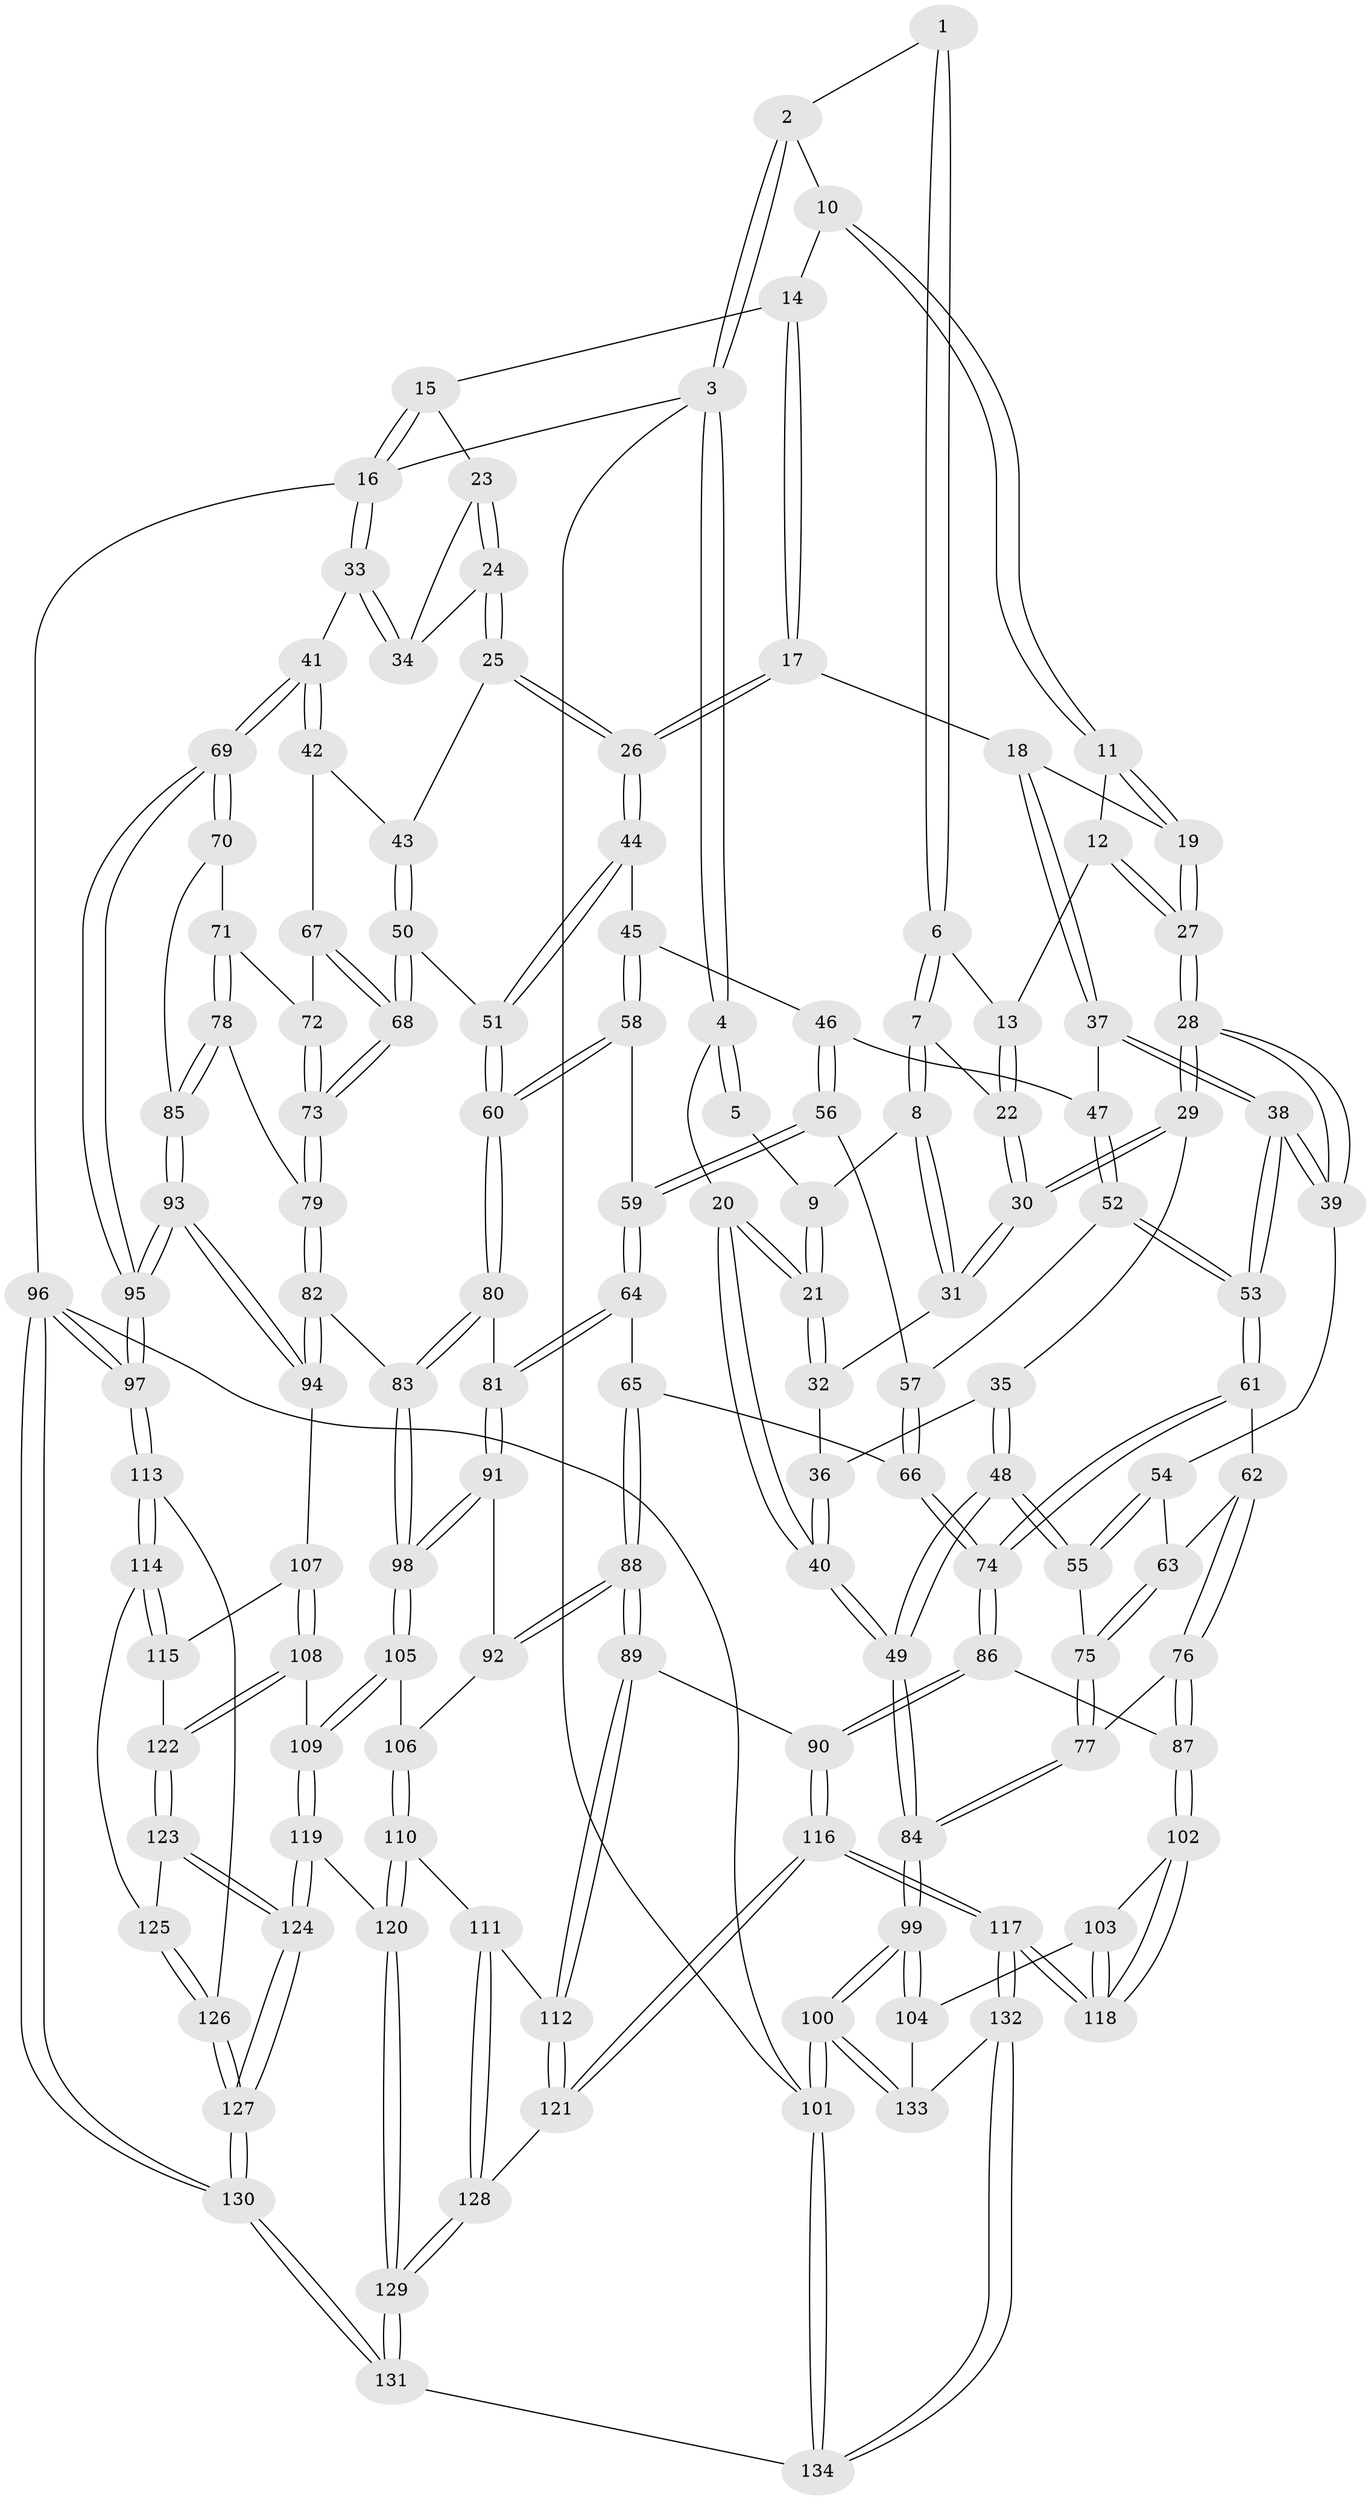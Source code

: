 // coarse degree distribution, {8: 0.010752688172043012, 4: 0.3978494623655914, 5: 0.2903225806451613, 3: 0.053763440860215055, 7: 0.021505376344086023, 6: 0.21505376344086022, 2: 0.010752688172043012}
// Generated by graph-tools (version 1.1) at 2025/21/03/04/25 18:21:15]
// undirected, 134 vertices, 332 edges
graph export_dot {
graph [start="1"]
  node [color=gray90,style=filled];
  1 [pos="+0.146615470335097+0.013578821969637027"];
  2 [pos="+0.1629036264153545+0"];
  3 [pos="+0+0"];
  4 [pos="+0+0"];
  5 [pos="+0.07830781462070219+0.054270065683012375"];
  6 [pos="+0.1682842385648725+0.05239348612446043"];
  7 [pos="+0.11255251871268983+0.14781464268107927"];
  8 [pos="+0.11219616902925636+0.1481249493636974"];
  9 [pos="+0.05655008610270669+0.0978425790214744"];
  10 [pos="+0.4724419641632194+0"];
  11 [pos="+0.41516629388805065+0"];
  12 [pos="+0.3265496287177548+0.07183450889271432"];
  13 [pos="+0.21517509086447803+0.0843338773199043"];
  14 [pos="+0.5244486439615503+0"];
  15 [pos="+0.9061286663445872+0"];
  16 [pos="+1+0"];
  17 [pos="+0.6207636520541254+0.21339743849028023"];
  18 [pos="+0.5051514385678721+0.22553693729818086"];
  19 [pos="+0.46603882678685804+0.2025185763959753"];
  20 [pos="+0+0.19198168011710703"];
  21 [pos="+0+0.19037376399583428"];
  22 [pos="+0.2054624930440718+0.14308378656493767"];
  23 [pos="+0.8452309693758303+0.021112583562104933"];
  24 [pos="+0.7997785883715809+0.17605970089943318"];
  25 [pos="+0.779707463541979+0.21262526060621592"];
  26 [pos="+0.6781563418408455+0.2419493203267938"];
  27 [pos="+0.2914811839231734+0.2767370800501344"];
  28 [pos="+0.2905287404192752+0.2778629414731255"];
  29 [pos="+0.28036320703332157+0.2745887376333211"];
  30 [pos="+0.2247402899525442+0.22278608708308725"];
  31 [pos="+0.1048037409444942+0.19766920198935084"];
  32 [pos="+0.07122997025004583+0.2254098210573147"];
  33 [pos="+1+0.3323695961653616"];
  34 [pos="+1+0.23655374904316967"];
  35 [pos="+0.1357227410765326+0.3171055543461619"];
  36 [pos="+0.09268611150633421+0.2748719607042213"];
  37 [pos="+0.4906544813992417+0.30515625367073074"];
  38 [pos="+0.31120624353290116+0.3255132011983824"];
  39 [pos="+0.2986144786626246+0.3072285849169844"];
  40 [pos="+0+0.5378408785461537"];
  41 [pos="+1+0.3325911507120969"];
  42 [pos="+0.8979008242461232+0.3609745747324957"];
  43 [pos="+0.7949562067691173+0.2369825408407008"];
  44 [pos="+0.6640330561455545+0.28757188414098905"];
  45 [pos="+0.5682151197245403+0.3762945536126143"];
  46 [pos="+0.5292709945203917+0.366464264099772"];
  47 [pos="+0.4942318955083904+0.34063479579006467"];
  48 [pos="+0.09397996429057741+0.4397347586562308"];
  49 [pos="+0+0.5486465595522042"];
  50 [pos="+0.7435901124839172+0.4544715492700276"];
  51 [pos="+0.6971156592681179+0.45355779699703647"];
  52 [pos="+0.3947802554213868+0.41319586605138614"];
  53 [pos="+0.3595292103023777+0.42123822584435516"];
  54 [pos="+0.20588479256114017+0.3990243576772643"];
  55 [pos="+0.12277353020289723+0.44224608917366837"];
  56 [pos="+0.4910185354024875+0.43834254812281526"];
  57 [pos="+0.46548089333206843+0.43312576096526073"];
  58 [pos="+0.57634196923383+0.41601533937636204"];
  59 [pos="+0.5338561860940769+0.4802876137894921"];
  60 [pos="+0.6805276220594335+0.46751556702682473"];
  61 [pos="+0.3580910142409852+0.4284207888937683"];
  62 [pos="+0.2867899338044661+0.4719416347596765"];
  63 [pos="+0.2557196990534604+0.47364106907678577"];
  64 [pos="+0.5347205293123951+0.4986756918067702"];
  65 [pos="+0.5271084915226846+0.50265792118142"];
  66 [pos="+0.47614387065778485+0.5142150106696353"];
  67 [pos="+0.8953422325379853+0.36697025084546964"];
  68 [pos="+0.8289563950475184+0.47859568743703784"];
  69 [pos="+1+0.5094779492601863"];
  70 [pos="+0.9808664900663281+0.5023380223532784"];
  71 [pos="+0.9727860066867012+0.500689413670806"];
  72 [pos="+0.9545156730199457+0.4824074725503523"];
  73 [pos="+0.8314116171682128+0.4871729190850905"];
  74 [pos="+0.3996164091902814+0.5370665979464687"];
  75 [pos="+0.20211640720613347+0.49144242606160154"];
  76 [pos="+0.2582458820194749+0.6132608403167479"];
  77 [pos="+0.21003734207402652+0.5926961996272317"];
  78 [pos="+0.9004549583758674+0.5231971912069152"];
  79 [pos="+0.8314722715769763+0.4874489405321126"];
  80 [pos="+0.6484631886267312+0.5373152097103044"];
  81 [pos="+0.6026779882028176+0.5477064353421525"];
  82 [pos="+0.7997106332273585+0.6168610370638583"];
  83 [pos="+0.7428125584592076+0.6482681471107292"];
  84 [pos="+0+0.641826730553684"];
  85 [pos="+0.9301778825151606+0.5648821163807495"];
  86 [pos="+0.38650563970245233+0.6614247733122626"];
  87 [pos="+0.31306349379178633+0.6637441299480091"];
  88 [pos="+0.46735409194536154+0.6713571743425499"];
  89 [pos="+0.42694431084552614+0.6878445561154652"];
  90 [pos="+0.4159619022187143+0.6833423803261107"];
  91 [pos="+0.5445806126911171+0.6498349488053516"];
  92 [pos="+0.5403606635320957+0.6523560591875095"];
  93 [pos="+0.9762013416857226+0.6676965857991007"];
  94 [pos="+0.9471567238892076+0.6730568690696744"];
  95 [pos="+1+0.6937706339659652"];
  96 [pos="+1+1"];
  97 [pos="+1+0.8364815633815377"];
  98 [pos="+0.7239710799764099+0.6931069949915014"];
  99 [pos="+0+0.6684492211413516"];
  100 [pos="+0+1"];
  101 [pos="+0+1"];
  102 [pos="+0.250506493184654+0.7282801100753528"];
  103 [pos="+0.040675988106734715+0.7422659628456652"];
  104 [pos="+0+0.6997136318028537"];
  105 [pos="+0.723819503327573+0.7037379803364961"];
  106 [pos="+0.5989159056325357+0.7402286470285601"];
  107 [pos="+0.9110678701136762+0.7186775893072842"];
  108 [pos="+0.7759603448026519+0.7685878755929456"];
  109 [pos="+0.7340811077133189+0.7508282803601244"];
  110 [pos="+0.5622470362686717+0.833590003574124"];
  111 [pos="+0.5408500405446552+0.8254046706599871"];
  112 [pos="+0.48140755110514805+0.8002865836727612"];
  113 [pos="+1+0.8395146521808874"];
  114 [pos="+0.9139990325854191+0.833236669032795"];
  115 [pos="+0.8913969724161696+0.7981631080168298"];
  116 [pos="+0.272387588201397+0.9479952813439365"];
  117 [pos="+0.26584311470087807+0.9516320437469862"];
  118 [pos="+0.25807089391951643+0.9348412146210773"];
  119 [pos="+0.6668112323508435+0.8652897362788091"];
  120 [pos="+0.598845363682905+0.8636560703229383"];
  121 [pos="+0.4103749760498729+0.9094745886766971"];
  122 [pos="+0.8139396215990018+0.8055313885687388"];
  123 [pos="+0.8275194858993944+0.8638197146824593"];
  124 [pos="+0.7936891448577553+1"];
  125 [pos="+0.9087268061766569+0.8399886063581926"];
  126 [pos="+0.8957084932326121+0.906237699306572"];
  127 [pos="+0.8186360856806514+1"];
  128 [pos="+0.47258622964129715+0.9590361823087092"];
  129 [pos="+0.5254267424012167+1"];
  130 [pos="+0.8638845684103612+1"];
  131 [pos="+0.5555795940973001+1"];
  132 [pos="+0.23623465922856635+1"];
  133 [pos="+0.09487677221603635+0.941653525863475"];
  134 [pos="+0.2272482766491596+1"];
  1 -- 2;
  1 -- 6;
  1 -- 6;
  2 -- 3;
  2 -- 3;
  2 -- 10;
  3 -- 4;
  3 -- 4;
  3 -- 16;
  3 -- 101;
  4 -- 5;
  4 -- 5;
  4 -- 20;
  5 -- 9;
  6 -- 7;
  6 -- 7;
  6 -- 13;
  7 -- 8;
  7 -- 8;
  7 -- 22;
  8 -- 9;
  8 -- 31;
  8 -- 31;
  9 -- 21;
  9 -- 21;
  10 -- 11;
  10 -- 11;
  10 -- 14;
  11 -- 12;
  11 -- 19;
  11 -- 19;
  12 -- 13;
  12 -- 27;
  12 -- 27;
  13 -- 22;
  13 -- 22;
  14 -- 15;
  14 -- 17;
  14 -- 17;
  15 -- 16;
  15 -- 16;
  15 -- 23;
  16 -- 33;
  16 -- 33;
  16 -- 96;
  17 -- 18;
  17 -- 26;
  17 -- 26;
  18 -- 19;
  18 -- 37;
  18 -- 37;
  19 -- 27;
  19 -- 27;
  20 -- 21;
  20 -- 21;
  20 -- 40;
  20 -- 40;
  21 -- 32;
  21 -- 32;
  22 -- 30;
  22 -- 30;
  23 -- 24;
  23 -- 24;
  23 -- 34;
  24 -- 25;
  24 -- 25;
  24 -- 34;
  25 -- 26;
  25 -- 26;
  25 -- 43;
  26 -- 44;
  26 -- 44;
  27 -- 28;
  27 -- 28;
  28 -- 29;
  28 -- 29;
  28 -- 39;
  28 -- 39;
  29 -- 30;
  29 -- 30;
  29 -- 35;
  30 -- 31;
  30 -- 31;
  31 -- 32;
  32 -- 36;
  33 -- 34;
  33 -- 34;
  33 -- 41;
  35 -- 36;
  35 -- 48;
  35 -- 48;
  36 -- 40;
  36 -- 40;
  37 -- 38;
  37 -- 38;
  37 -- 47;
  38 -- 39;
  38 -- 39;
  38 -- 53;
  38 -- 53;
  39 -- 54;
  40 -- 49;
  40 -- 49;
  41 -- 42;
  41 -- 42;
  41 -- 69;
  41 -- 69;
  42 -- 43;
  42 -- 67;
  43 -- 50;
  43 -- 50;
  44 -- 45;
  44 -- 51;
  44 -- 51;
  45 -- 46;
  45 -- 58;
  45 -- 58;
  46 -- 47;
  46 -- 56;
  46 -- 56;
  47 -- 52;
  47 -- 52;
  48 -- 49;
  48 -- 49;
  48 -- 55;
  48 -- 55;
  49 -- 84;
  49 -- 84;
  50 -- 51;
  50 -- 68;
  50 -- 68;
  51 -- 60;
  51 -- 60;
  52 -- 53;
  52 -- 53;
  52 -- 57;
  53 -- 61;
  53 -- 61;
  54 -- 55;
  54 -- 55;
  54 -- 63;
  55 -- 75;
  56 -- 57;
  56 -- 59;
  56 -- 59;
  57 -- 66;
  57 -- 66;
  58 -- 59;
  58 -- 60;
  58 -- 60;
  59 -- 64;
  59 -- 64;
  60 -- 80;
  60 -- 80;
  61 -- 62;
  61 -- 74;
  61 -- 74;
  62 -- 63;
  62 -- 76;
  62 -- 76;
  63 -- 75;
  63 -- 75;
  64 -- 65;
  64 -- 81;
  64 -- 81;
  65 -- 66;
  65 -- 88;
  65 -- 88;
  66 -- 74;
  66 -- 74;
  67 -- 68;
  67 -- 68;
  67 -- 72;
  68 -- 73;
  68 -- 73;
  69 -- 70;
  69 -- 70;
  69 -- 95;
  69 -- 95;
  70 -- 71;
  70 -- 85;
  71 -- 72;
  71 -- 78;
  71 -- 78;
  72 -- 73;
  72 -- 73;
  73 -- 79;
  73 -- 79;
  74 -- 86;
  74 -- 86;
  75 -- 77;
  75 -- 77;
  76 -- 77;
  76 -- 87;
  76 -- 87;
  77 -- 84;
  77 -- 84;
  78 -- 79;
  78 -- 85;
  78 -- 85;
  79 -- 82;
  79 -- 82;
  80 -- 81;
  80 -- 83;
  80 -- 83;
  81 -- 91;
  81 -- 91;
  82 -- 83;
  82 -- 94;
  82 -- 94;
  83 -- 98;
  83 -- 98;
  84 -- 99;
  84 -- 99;
  85 -- 93;
  85 -- 93;
  86 -- 87;
  86 -- 90;
  86 -- 90;
  87 -- 102;
  87 -- 102;
  88 -- 89;
  88 -- 89;
  88 -- 92;
  88 -- 92;
  89 -- 90;
  89 -- 112;
  89 -- 112;
  90 -- 116;
  90 -- 116;
  91 -- 92;
  91 -- 98;
  91 -- 98;
  92 -- 106;
  93 -- 94;
  93 -- 94;
  93 -- 95;
  93 -- 95;
  94 -- 107;
  95 -- 97;
  95 -- 97;
  96 -- 97;
  96 -- 97;
  96 -- 130;
  96 -- 130;
  96 -- 101;
  97 -- 113;
  97 -- 113;
  98 -- 105;
  98 -- 105;
  99 -- 100;
  99 -- 100;
  99 -- 104;
  99 -- 104;
  100 -- 101;
  100 -- 101;
  100 -- 133;
  100 -- 133;
  101 -- 134;
  101 -- 134;
  102 -- 103;
  102 -- 118;
  102 -- 118;
  103 -- 104;
  103 -- 118;
  103 -- 118;
  104 -- 133;
  105 -- 106;
  105 -- 109;
  105 -- 109;
  106 -- 110;
  106 -- 110;
  107 -- 108;
  107 -- 108;
  107 -- 115;
  108 -- 109;
  108 -- 122;
  108 -- 122;
  109 -- 119;
  109 -- 119;
  110 -- 111;
  110 -- 120;
  110 -- 120;
  111 -- 112;
  111 -- 128;
  111 -- 128;
  112 -- 121;
  112 -- 121;
  113 -- 114;
  113 -- 114;
  113 -- 126;
  114 -- 115;
  114 -- 115;
  114 -- 125;
  115 -- 122;
  116 -- 117;
  116 -- 117;
  116 -- 121;
  116 -- 121;
  117 -- 118;
  117 -- 118;
  117 -- 132;
  117 -- 132;
  119 -- 120;
  119 -- 124;
  119 -- 124;
  120 -- 129;
  120 -- 129;
  121 -- 128;
  122 -- 123;
  122 -- 123;
  123 -- 124;
  123 -- 124;
  123 -- 125;
  124 -- 127;
  124 -- 127;
  125 -- 126;
  125 -- 126;
  126 -- 127;
  126 -- 127;
  127 -- 130;
  127 -- 130;
  128 -- 129;
  128 -- 129;
  129 -- 131;
  129 -- 131;
  130 -- 131;
  130 -- 131;
  131 -- 134;
  132 -- 133;
  132 -- 134;
  132 -- 134;
}

